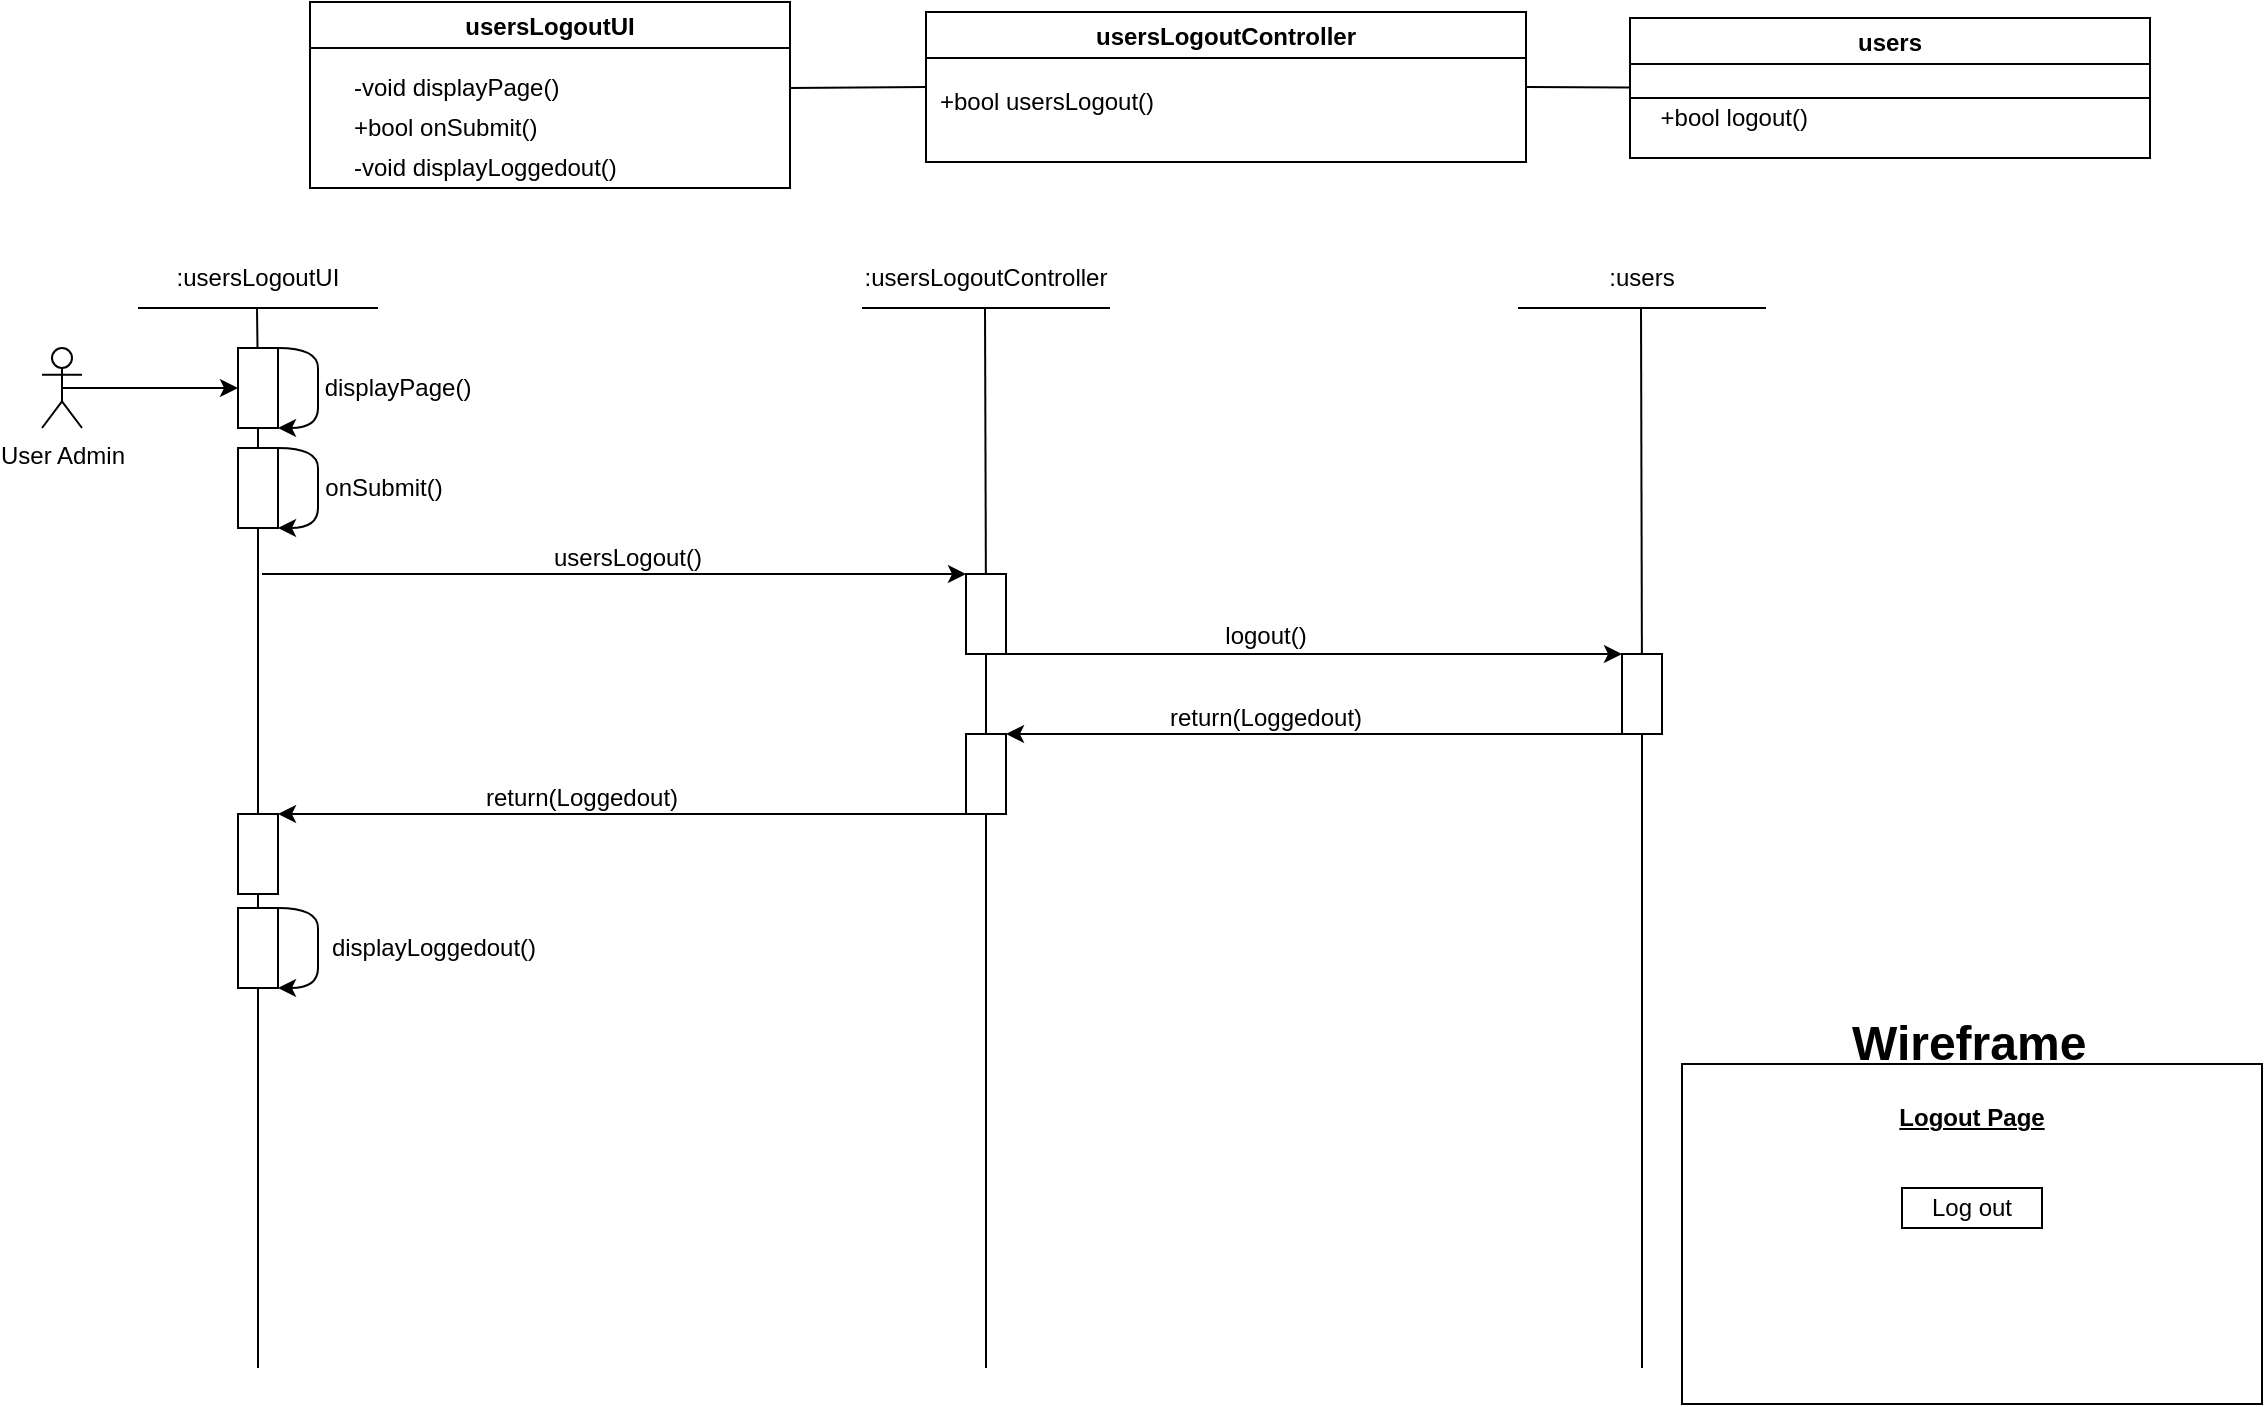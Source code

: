 <mxfile version="17.4.2" type="device"><diagram id="qh4xIPfllfUsEgBxiN1n" name="Page-1"><mxGraphModel dx="1102" dy="905" grid="1" gridSize="10" guides="1" tooltips="1" connect="1" arrows="1" fold="1" page="1" pageScale="1" pageWidth="1169" pageHeight="827" math="0" shadow="0"><root><mxCell id="0"/><mxCell id="1" parent="0"/><mxCell id="WEwYe8rAsMZz7kZiAsXY-1" value="usersLogoutUI" style="swimlane;" parent="1" vertex="1"><mxGeometry x="170" y="47" width="240" height="93" as="geometry"/></mxCell><mxCell id="WEwYe8rAsMZz7kZiAsXY-2" value="+bool onSubmit()" style="text;html=1;align=left;verticalAlign=middle;resizable=0;points=[];autosize=1;strokeColor=none;fillColor=none;" parent="WEwYe8rAsMZz7kZiAsXY-1" vertex="1"><mxGeometry x="20" y="53" width="110" height="20" as="geometry"/></mxCell><mxCell id="WEwYe8rAsMZz7kZiAsXY-3" value="-void displayPage()" style="text;html=1;align=left;verticalAlign=middle;resizable=0;points=[];autosize=1;strokeColor=none;fillColor=none;" parent="WEwYe8rAsMZz7kZiAsXY-1" vertex="1"><mxGeometry x="20" y="33" width="120" height="20" as="geometry"/></mxCell><mxCell id="WEwYe8rAsMZz7kZiAsXY-79" value="-void displayLoggedout()" style="text;html=1;align=left;verticalAlign=middle;resizable=0;points=[];autosize=1;strokeColor=none;fillColor=none;" parent="WEwYe8rAsMZz7kZiAsXY-1" vertex="1"><mxGeometry x="20" y="73" width="150" height="20" as="geometry"/></mxCell><mxCell id="WEwYe8rAsMZz7kZiAsXY-6" value="usersLogoutController" style="swimlane;" parent="1" vertex="1"><mxGeometry x="478" y="52" width="300" height="75" as="geometry"/></mxCell><mxCell id="WEwYe8rAsMZz7kZiAsXY-13" value="+bool usersLogout()" style="text;html=1;align=center;verticalAlign=middle;resizable=0;points=[];autosize=1;strokeColor=none;fillColor=none;" parent="WEwYe8rAsMZz7kZiAsXY-6" vertex="1"><mxGeometry y="35" width="120" height="20" as="geometry"/></mxCell><mxCell id="WEwYe8rAsMZz7kZiAsXY-7" value="users" style="swimlane;strokeColor=default;" parent="1" vertex="1"><mxGeometry x="830" y="55" width="260" height="70" as="geometry"/></mxCell><mxCell id="WEwYe8rAsMZz7kZiAsXY-9" value="&lt;div style=&quot;text-align: center&quot;&gt;&lt;span&gt;+bool logout(&lt;/span&gt;&lt;span style=&quot;text-align: left&quot;&gt;)&lt;/span&gt;&lt;/div&gt;" style="text;html=1;align=right;verticalAlign=middle;resizable=0;points=[];autosize=1;strokeColor=none;fillColor=none;" parent="WEwYe8rAsMZz7kZiAsXY-7" vertex="1"><mxGeometry y="40" width="90" height="20" as="geometry"/></mxCell><mxCell id="WEwYe8rAsMZz7kZiAsXY-10" value="" style="endArrow=none;html=1;rounded=0;" parent="WEwYe8rAsMZz7kZiAsXY-7" edge="1"><mxGeometry width="50" height="50" relative="1" as="geometry"><mxPoint y="40" as="sourcePoint"/><mxPoint x="260" y="40" as="targetPoint"/><Array as="points"/></mxGeometry></mxCell><mxCell id="WEwYe8rAsMZz7kZiAsXY-11" value="" style="endArrow=none;html=1;rounded=0;entryX=0;entryY=0.5;entryDx=0;entryDy=0;" parent="1" target="WEwYe8rAsMZz7kZiAsXY-6" edge="1"><mxGeometry width="50" height="50" relative="1" as="geometry"><mxPoint x="410" y="90" as="sourcePoint"/><mxPoint x="470" y="90" as="targetPoint"/></mxGeometry></mxCell><mxCell id="WEwYe8rAsMZz7kZiAsXY-12" value="" style="endArrow=none;html=1;rounded=0;exitX=1;exitY=0.5;exitDx=0;exitDy=0;" parent="1" source="WEwYe8rAsMZz7kZiAsXY-6" edge="1"><mxGeometry width="50" height="50" relative="1" as="geometry"><mxPoint x="790" y="90" as="sourcePoint"/><mxPoint x="830" y="89.8" as="targetPoint"/></mxGeometry></mxCell><mxCell id="WEwYe8rAsMZz7kZiAsXY-18" style="edgeStyle=orthogonalEdgeStyle;rounded=0;orthogonalLoop=1;jettySize=auto;html=1;exitX=0.5;exitY=0.5;exitDx=0;exitDy=0;exitPerimeter=0;entryX=0;entryY=0.5;entryDx=0;entryDy=0;" parent="1" source="WEwYe8rAsMZz7kZiAsXY-19" target="WEwYe8rAsMZz7kZiAsXY-29" edge="1"><mxGeometry relative="1" as="geometry"/></mxCell><mxCell id="WEwYe8rAsMZz7kZiAsXY-19" value="User Admin" style="shape=umlActor;verticalLabelPosition=bottom;verticalAlign=top;html=1;outlineConnect=0;strokeColor=default;" parent="1" vertex="1"><mxGeometry x="36" y="220" width="20" height="40" as="geometry"/></mxCell><mxCell id="WEwYe8rAsMZz7kZiAsXY-20" value=":usersLogoutUI" style="text;html=1;strokeColor=none;fillColor=none;align=center;verticalAlign=middle;whiteSpace=wrap;rounded=0;" parent="1" vertex="1"><mxGeometry x="84" y="170" width="120" height="30" as="geometry"/></mxCell><mxCell id="WEwYe8rAsMZz7kZiAsXY-21" value=":usersLogoutController" style="text;html=1;strokeColor=none;fillColor=none;align=center;verticalAlign=middle;whiteSpace=wrap;rounded=0;" parent="1" vertex="1"><mxGeometry x="446" y="170" width="124" height="30" as="geometry"/></mxCell><mxCell id="WEwYe8rAsMZz7kZiAsXY-22" value=":users" style="text;html=1;strokeColor=none;fillColor=none;align=center;verticalAlign=middle;whiteSpace=wrap;rounded=0;" parent="1" vertex="1"><mxGeometry x="774" y="170" width="124" height="30" as="geometry"/></mxCell><mxCell id="WEwYe8rAsMZz7kZiAsXY-23" value="" style="endArrow=none;html=1;rounded=0;entryX=1;entryY=1;entryDx=0;entryDy=0;exitX=0;exitY=1;exitDx=0;exitDy=0;" parent="1" source="WEwYe8rAsMZz7kZiAsXY-20" target="WEwYe8rAsMZz7kZiAsXY-20" edge="1"><mxGeometry width="50" height="50" relative="1" as="geometry"><mxPoint x="104" y="200" as="sourcePoint"/><mxPoint x="154" y="150" as="targetPoint"/></mxGeometry></mxCell><mxCell id="WEwYe8rAsMZz7kZiAsXY-24" value="" style="endArrow=none;html=1;rounded=0;exitX=0;exitY=1;exitDx=0;exitDy=0;entryX=1;entryY=1;entryDx=0;entryDy=0;" parent="1" source="WEwYe8rAsMZz7kZiAsXY-21" target="WEwYe8rAsMZz7kZiAsXY-21" edge="1"><mxGeometry width="50" height="50" relative="1" as="geometry"><mxPoint x="506" y="320" as="sourcePoint"/><mxPoint x="556" y="270" as="targetPoint"/></mxGeometry></mxCell><mxCell id="WEwYe8rAsMZz7kZiAsXY-25" value="" style="endArrow=none;html=1;rounded=0;entryX=1;entryY=1;entryDx=0;entryDy=0;exitX=0;exitY=1;exitDx=0;exitDy=0;" parent="1" source="WEwYe8rAsMZz7kZiAsXY-22" target="WEwYe8rAsMZz7kZiAsXY-22" edge="1"><mxGeometry width="50" height="50" relative="1" as="geometry"><mxPoint x="821" y="290" as="sourcePoint"/><mxPoint x="871" y="240" as="targetPoint"/></mxGeometry></mxCell><mxCell id="WEwYe8rAsMZz7kZiAsXY-26" value="" style="endArrow=none;html=1;rounded=0;startArrow=none;" parent="1" source="WEwYe8rAsMZz7kZiAsXY-36" edge="1"><mxGeometry width="50" height="50" relative="1" as="geometry"><mxPoint x="507.5" y="941" as="sourcePoint"/><mxPoint x="507.5" y="200" as="targetPoint"/></mxGeometry></mxCell><mxCell id="WEwYe8rAsMZz7kZiAsXY-27" value="" style="endArrow=none;html=1;rounded=0;startArrow=none;" parent="1" source="WEwYe8rAsMZz7kZiAsXY-29" edge="1"><mxGeometry width="50" height="50" relative="1" as="geometry"><mxPoint x="143.5" y="941" as="sourcePoint"/><mxPoint x="143.5" y="200" as="targetPoint"/></mxGeometry></mxCell><mxCell id="WEwYe8rAsMZz7kZiAsXY-28" value="" style="endArrow=none;html=1;rounded=0;startArrow=none;" parent="1" source="WEwYe8rAsMZz7kZiAsXY-40" edge="1"><mxGeometry width="50" height="50" relative="1" as="geometry"><mxPoint x="835.5" y="941" as="sourcePoint"/><mxPoint x="835.5" y="200" as="targetPoint"/></mxGeometry></mxCell><mxCell id="WEwYe8rAsMZz7kZiAsXY-29" value="" style="rounded=0;whiteSpace=wrap;html=1;strokeColor=default;" parent="1" vertex="1"><mxGeometry x="134" y="220" width="20" height="40" as="geometry"/></mxCell><mxCell id="WEwYe8rAsMZz7kZiAsXY-30" value="" style="endArrow=none;html=1;rounded=0;" parent="1" target="WEwYe8rAsMZz7kZiAsXY-29" edge="1"><mxGeometry width="50" height="50" relative="1" as="geometry"><mxPoint x="144" y="730" as="sourcePoint"/><mxPoint x="143.5" y="200" as="targetPoint"/></mxGeometry></mxCell><mxCell id="WEwYe8rAsMZz7kZiAsXY-31" value="" style="curved=1;endArrow=classic;html=1;rounded=0;exitX=1;exitY=0;exitDx=0;exitDy=0;entryX=1;entryY=1;entryDx=0;entryDy=0;" parent="1" source="WEwYe8rAsMZz7kZiAsXY-29" target="WEwYe8rAsMZz7kZiAsXY-29" edge="1"><mxGeometry width="50" height="50" relative="1" as="geometry"><mxPoint x="414" y="430" as="sourcePoint"/><mxPoint x="464" y="380" as="targetPoint"/><Array as="points"><mxPoint x="174" y="220"/><mxPoint x="174" y="240"/><mxPoint x="174" y="260"/></Array></mxGeometry></mxCell><mxCell id="WEwYe8rAsMZz7kZiAsXY-32" value="displayPage()" style="text;html=1;strokeColor=none;fillColor=none;align=center;verticalAlign=middle;whiteSpace=wrap;rounded=0;" parent="1" vertex="1"><mxGeometry x="174" y="225" width="80" height="30" as="geometry"/></mxCell><mxCell id="WEwYe8rAsMZz7kZiAsXY-33" value="" style="rounded=0;whiteSpace=wrap;html=1;strokeColor=default;" parent="1" vertex="1"><mxGeometry x="134" y="270" width="20" height="40" as="geometry"/></mxCell><mxCell id="WEwYe8rAsMZz7kZiAsXY-34" value="" style="curved=1;endArrow=classic;html=1;rounded=0;exitX=1;exitY=0;exitDx=0;exitDy=0;entryX=1;entryY=1;entryDx=0;entryDy=0;" parent="1" source="WEwYe8rAsMZz7kZiAsXY-33" target="WEwYe8rAsMZz7kZiAsXY-33" edge="1"><mxGeometry width="50" height="50" relative="1" as="geometry"><mxPoint x="414" y="480" as="sourcePoint"/><mxPoint x="464" y="430" as="targetPoint"/><Array as="points"><mxPoint x="174" y="270"/><mxPoint x="174" y="290"/><mxPoint x="174" y="310"/></Array></mxGeometry></mxCell><mxCell id="WEwYe8rAsMZz7kZiAsXY-35" value="onSubmit()" style="text;html=1;strokeColor=none;fillColor=none;align=center;verticalAlign=middle;whiteSpace=wrap;rounded=0;" parent="1" vertex="1"><mxGeometry x="174" y="275" width="66" height="30" as="geometry"/></mxCell><mxCell id="WEwYe8rAsMZz7kZiAsXY-36" value="" style="rounded=0;whiteSpace=wrap;html=1;strokeColor=default;" parent="1" vertex="1"><mxGeometry x="498" y="333" width="20" height="40" as="geometry"/></mxCell><mxCell id="WEwYe8rAsMZz7kZiAsXY-37" value="" style="endArrow=none;html=1;rounded=0;startArrow=none;" parent="1" source="WEwYe8rAsMZz7kZiAsXY-44" target="WEwYe8rAsMZz7kZiAsXY-36" edge="1"><mxGeometry width="50" height="50" relative="1" as="geometry"><mxPoint x="508" y="730" as="sourcePoint"/><mxPoint x="507.5" y="200" as="targetPoint"/></mxGeometry></mxCell><mxCell id="WEwYe8rAsMZz7kZiAsXY-38" value="" style="endArrow=classic;html=1;rounded=0;entryX=0;entryY=0;entryDx=0;entryDy=0;" parent="1" target="WEwYe8rAsMZz7kZiAsXY-36" edge="1"><mxGeometry width="50" height="50" relative="1" as="geometry"><mxPoint x="146" y="333" as="sourcePoint"/><mxPoint x="256" y="333" as="targetPoint"/></mxGeometry></mxCell><mxCell id="WEwYe8rAsMZz7kZiAsXY-39" value="usersLogout()" style="text;html=1;strokeColor=none;fillColor=none;align=center;verticalAlign=middle;whiteSpace=wrap;rounded=0;" parent="1" vertex="1"><mxGeometry x="281" y="310" width="96" height="30" as="geometry"/></mxCell><mxCell id="WEwYe8rAsMZz7kZiAsXY-40" value="" style="rounded=0;whiteSpace=wrap;html=1;strokeColor=default;" parent="1" vertex="1"><mxGeometry x="826" y="373" width="20" height="40" as="geometry"/></mxCell><mxCell id="WEwYe8rAsMZz7kZiAsXY-41" value="" style="endArrow=none;html=1;rounded=0;" parent="1" target="WEwYe8rAsMZz7kZiAsXY-40" edge="1"><mxGeometry width="50" height="50" relative="1" as="geometry"><mxPoint x="836" y="730" as="sourcePoint"/><mxPoint x="835.5" y="200" as="targetPoint"/></mxGeometry></mxCell><mxCell id="WEwYe8rAsMZz7kZiAsXY-42" value="" style="endArrow=classic;html=1;rounded=0;entryX=0;entryY=0;entryDx=0;entryDy=0;exitX=1;exitY=1;exitDx=0;exitDy=0;" parent="1" source="WEwYe8rAsMZz7kZiAsXY-36" target="WEwYe8rAsMZz7kZiAsXY-40" edge="1"><mxGeometry width="50" height="50" relative="1" as="geometry"><mxPoint x="486" y="370" as="sourcePoint"/><mxPoint x="820" y="369.0" as="targetPoint"/></mxGeometry></mxCell><mxCell id="WEwYe8rAsMZz7kZiAsXY-43" value="logout()" style="text;html=1;strokeColor=none;fillColor=none;align=center;verticalAlign=middle;whiteSpace=wrap;rounded=0;" parent="1" vertex="1"><mxGeometry x="508" y="349" width="280" height="30" as="geometry"/></mxCell><mxCell id="WEwYe8rAsMZz7kZiAsXY-44" value="" style="rounded=0;whiteSpace=wrap;html=1;strokeColor=default;" parent="1" vertex="1"><mxGeometry x="498" y="413" width="20" height="40" as="geometry"/></mxCell><mxCell id="WEwYe8rAsMZz7kZiAsXY-45" value="" style="endArrow=none;html=1;rounded=0;" parent="1" target="WEwYe8rAsMZz7kZiAsXY-44" edge="1"><mxGeometry width="50" height="50" relative="1" as="geometry"><mxPoint x="508" y="730" as="sourcePoint"/><mxPoint x="508" y="373" as="targetPoint"/></mxGeometry></mxCell><mxCell id="WEwYe8rAsMZz7kZiAsXY-46" value="" style="endArrow=classic;html=1;rounded=0;exitX=0;exitY=1;exitDx=0;exitDy=0;entryX=1;entryY=0;entryDx=0;entryDy=0;" parent="1" source="WEwYe8rAsMZz7kZiAsXY-40" target="WEwYe8rAsMZz7kZiAsXY-44" edge="1"><mxGeometry width="50" height="50" relative="1" as="geometry"><mxPoint x="396" y="420" as="sourcePoint"/><mxPoint x="446" y="370" as="targetPoint"/></mxGeometry></mxCell><mxCell id="WEwYe8rAsMZz7kZiAsXY-47" value="return(Loggedout)" style="text;html=1;strokeColor=none;fillColor=none;align=center;verticalAlign=middle;whiteSpace=wrap;rounded=0;" parent="1" vertex="1"><mxGeometry x="508" y="390" width="280" height="30" as="geometry"/></mxCell><mxCell id="WEwYe8rAsMZz7kZiAsXY-48" value="" style="rounded=0;whiteSpace=wrap;html=1;strokeColor=default;" parent="1" vertex="1"><mxGeometry x="134" y="453" width="20" height="40" as="geometry"/></mxCell><mxCell id="WEwYe8rAsMZz7kZiAsXY-49" value="" style="endArrow=classic;html=1;rounded=0;entryX=1;entryY=0;entryDx=0;entryDy=0;exitX=0;exitY=1;exitDx=0;exitDy=0;" parent="1" source="WEwYe8rAsMZz7kZiAsXY-44" target="WEwYe8rAsMZz7kZiAsXY-48" edge="1"><mxGeometry width="50" height="50" relative="1" as="geometry"><mxPoint x="476" y="453" as="sourcePoint"/><mxPoint x="104" y="410" as="targetPoint"/></mxGeometry></mxCell><mxCell id="WEwYe8rAsMZz7kZiAsXY-50" value="return(Loggedout)" style="text;html=1;strokeColor=none;fillColor=none;align=center;verticalAlign=middle;whiteSpace=wrap;rounded=0;" parent="1" vertex="1"><mxGeometry x="166" y="430" width="280" height="30" as="geometry"/></mxCell><mxCell id="WEwYe8rAsMZz7kZiAsXY-51" value="" style="rounded=0;whiteSpace=wrap;html=1;strokeColor=default;" parent="1" vertex="1"><mxGeometry x="134" y="500" width="20" height="40" as="geometry"/></mxCell><mxCell id="WEwYe8rAsMZz7kZiAsXY-52" value="" style="curved=1;endArrow=classic;html=1;rounded=0;exitX=1;exitY=0;exitDx=0;exitDy=0;entryX=1;entryY=1;entryDx=0;entryDy=0;" parent="1" source="WEwYe8rAsMZz7kZiAsXY-51" target="WEwYe8rAsMZz7kZiAsXY-51" edge="1"><mxGeometry width="50" height="50" relative="1" as="geometry"><mxPoint x="414" y="710" as="sourcePoint"/><mxPoint x="464" y="660" as="targetPoint"/><Array as="points"><mxPoint x="174" y="500"/><mxPoint x="174" y="520"/><mxPoint x="174" y="540"/></Array></mxGeometry></mxCell><mxCell id="WEwYe8rAsMZz7kZiAsXY-53" value="d&lt;span style=&quot;text-align: left&quot;&gt;isplayLoggedout()&lt;/span&gt;" style="text;html=1;strokeColor=none;fillColor=none;align=center;verticalAlign=middle;whiteSpace=wrap;rounded=0;" parent="1" vertex="1"><mxGeometry x="184" y="505" width="96" height="30" as="geometry"/></mxCell><mxCell id="WEwYe8rAsMZz7kZiAsXY-66" value="" style="rounded=0;whiteSpace=wrap;html=1;strokeColor=default;" parent="1" vertex="1"><mxGeometry x="856" y="578" width="290" height="170" as="geometry"/></mxCell><mxCell id="WEwYe8rAsMZz7kZiAsXY-71" value="&lt;h1&gt;Wireframe&lt;/h1&gt;" style="text;html=1;strokeColor=none;fillColor=none;spacing=5;spacingTop=-20;whiteSpace=wrap;overflow=hidden;rounded=0;" parent="1" vertex="1"><mxGeometry x="936" y="548" width="130" height="30" as="geometry"/></mxCell><mxCell id="WEwYe8rAsMZz7kZiAsXY-72" value="Logout Page" style="text;html=1;strokeColor=none;fillColor=none;align=center;verticalAlign=middle;whiteSpace=wrap;rounded=0;fontStyle=5" parent="1" vertex="1"><mxGeometry x="956" y="590" width="90" height="30" as="geometry"/></mxCell><mxCell id="WEwYe8rAsMZz7kZiAsXY-77" value="Log out" style="rounded=0;whiteSpace=wrap;html=1;strokeColor=default;" parent="1" vertex="1"><mxGeometry x="966" y="640" width="70" height="20" as="geometry"/></mxCell></root></mxGraphModel></diagram></mxfile>